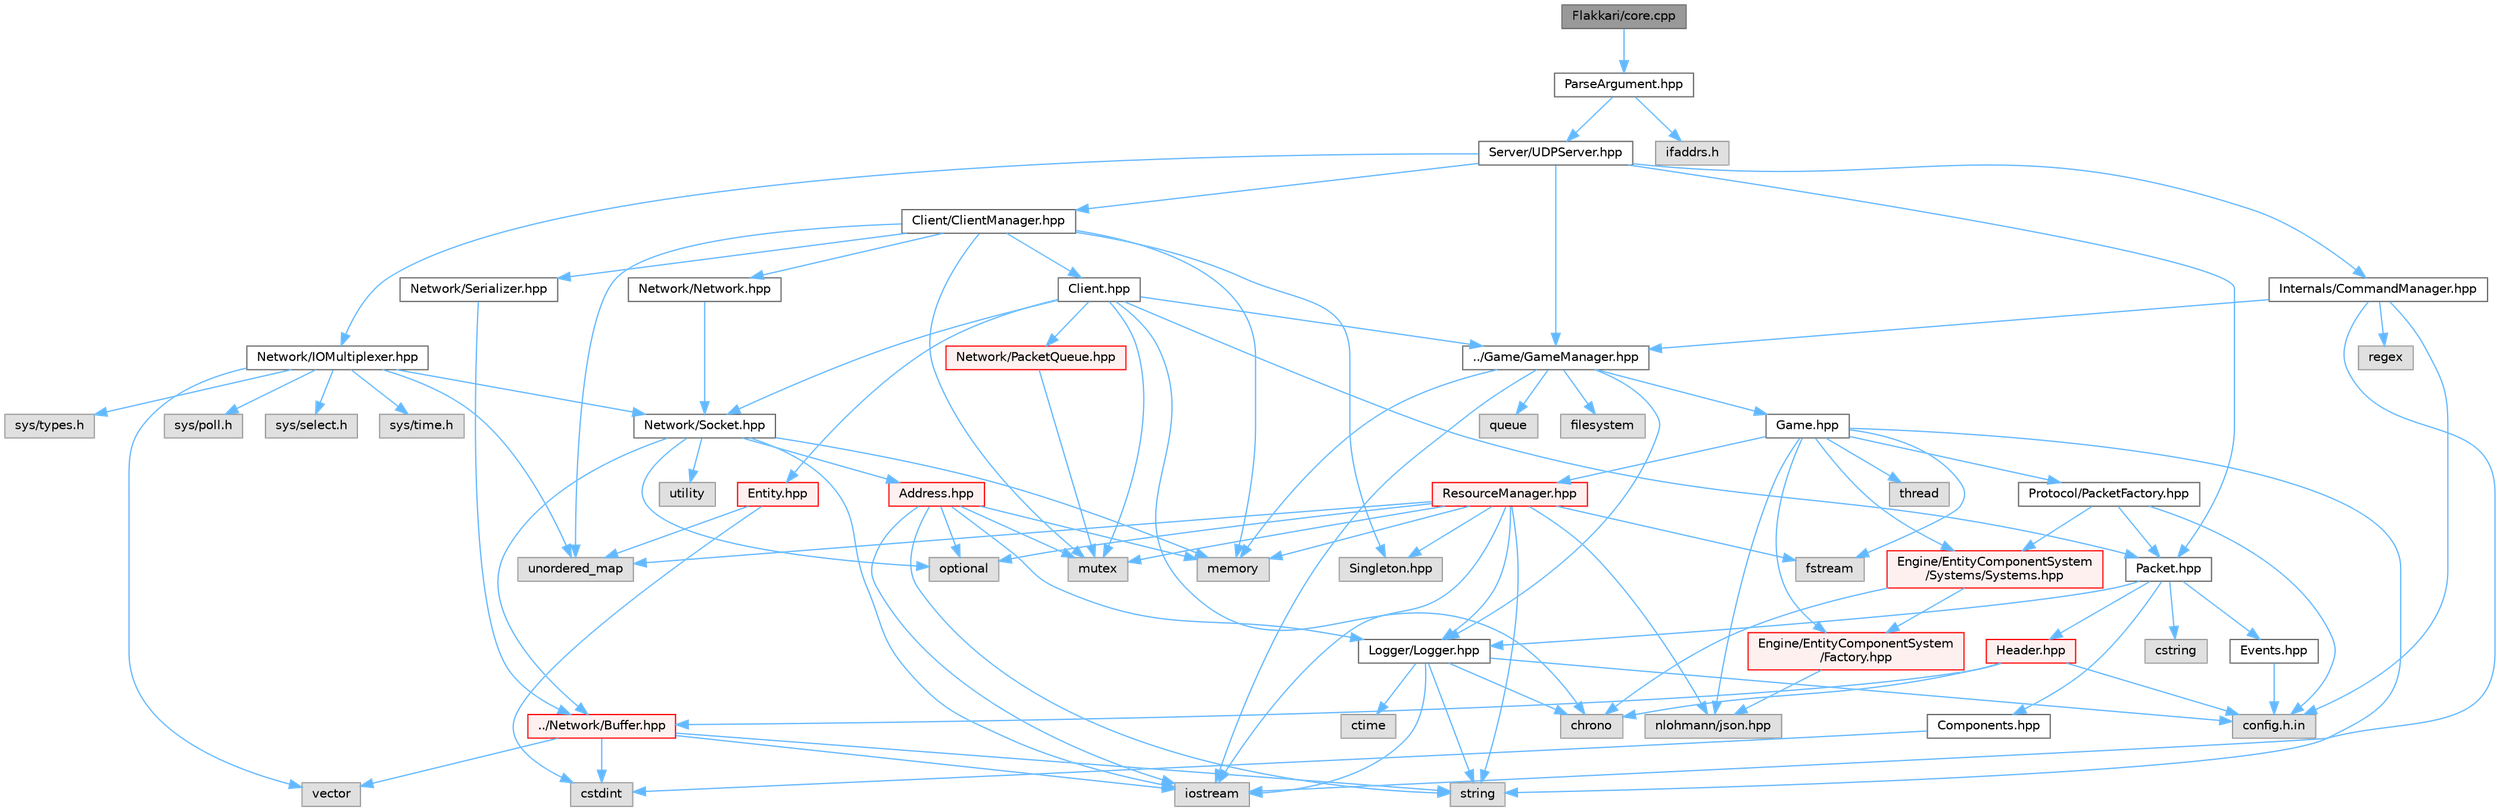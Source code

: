 digraph "Flakkari/core.cpp"
{
 // LATEX_PDF_SIZE
  bgcolor="transparent";
  edge [fontname=Helvetica,fontsize=10,labelfontname=Helvetica,labelfontsize=10];
  node [fontname=Helvetica,fontsize=10,shape=box,height=0.2,width=0.4];
  Node1 [id="Node000001",label="Flakkari/core.cpp",height=0.2,width=0.4,color="gray40", fillcolor="grey60", style="filled", fontcolor="black",tooltip=" "];
  Node1 -> Node2 [id="edge1_Node000001_Node000002",color="steelblue1",style="solid",tooltip=" "];
  Node2 [id="Node000002",label="ParseArgument.hpp",height=0.2,width=0.4,color="grey40", fillcolor="white", style="filled",URL="$d7/d94/ParseArgument_8hpp.html",tooltip=" "];
  Node2 -> Node3 [id="edge2_Node000002_Node000003",color="steelblue1",style="solid",tooltip=" "];
  Node3 [id="Node000003",label="Server/UDPServer.hpp",height=0.2,width=0.4,color="grey40", fillcolor="white", style="filled",URL="$d6/de9/UDPServer_8hpp.html",tooltip=" "];
  Node3 -> Node4 [id="edge3_Node000003_Node000004",color="steelblue1",style="solid",tooltip=" "];
  Node4 [id="Node000004",label="Client/ClientManager.hpp",height=0.2,width=0.4,color="grey40", fillcolor="white", style="filled",URL="$d8/dff/ClientManager_8hpp.html",tooltip=" "];
  Node4 -> Node5 [id="edge4_Node000004_Node000005",color="steelblue1",style="solid",tooltip=" "];
  Node5 [id="Node000005",label="Client.hpp",height=0.2,width=0.4,color="grey40", fillcolor="white", style="filled",URL="$d3/d8e/Client_8hpp.html",tooltip=" "];
  Node5 -> Node6 [id="edge5_Node000005_Node000006",color="steelblue1",style="solid",tooltip=" "];
  Node6 [id="Node000006",label="chrono",height=0.2,width=0.4,color="grey60", fillcolor="#E0E0E0", style="filled",tooltip=" "];
  Node5 -> Node7 [id="edge6_Node000005_Node000007",color="steelblue1",style="solid",tooltip=" "];
  Node7 [id="Node000007",label="mutex",height=0.2,width=0.4,color="grey60", fillcolor="#E0E0E0", style="filled",tooltip=" "];
  Node5 -> Node8 [id="edge7_Node000005_Node000008",color="steelblue1",style="solid",tooltip=" "];
  Node8 [id="Node000008",label="../Game/GameManager.hpp",height=0.2,width=0.4,color="grey40", fillcolor="white", style="filled",URL="$d6/d27/GameManager_8hpp.html",tooltip=" "];
  Node8 -> Node9 [id="edge8_Node000008_Node000009",color="steelblue1",style="solid",tooltip=" "];
  Node9 [id="Node000009",label="filesystem",height=0.2,width=0.4,color="grey60", fillcolor="#E0E0E0", style="filled",tooltip=" "];
  Node8 -> Node10 [id="edge9_Node000008_Node000010",color="steelblue1",style="solid",tooltip=" "];
  Node10 [id="Node000010",label="iostream",height=0.2,width=0.4,color="grey60", fillcolor="#E0E0E0", style="filled",tooltip=" "];
  Node8 -> Node11 [id="edge10_Node000008_Node000011",color="steelblue1",style="solid",tooltip=" "];
  Node11 [id="Node000011",label="memory",height=0.2,width=0.4,color="grey60", fillcolor="#E0E0E0", style="filled",tooltip=" "];
  Node8 -> Node12 [id="edge11_Node000008_Node000012",color="steelblue1",style="solid",tooltip=" "];
  Node12 [id="Node000012",label="queue",height=0.2,width=0.4,color="grey60", fillcolor="#E0E0E0", style="filled",tooltip=" "];
  Node8 -> Node13 [id="edge12_Node000008_Node000013",color="steelblue1",style="solid",tooltip=" "];
  Node13 [id="Node000013",label="Game.hpp",height=0.2,width=0.4,color="grey40", fillcolor="white", style="filled",URL="$d5/d4b/Game_8hpp.html",tooltip=" "];
  Node13 -> Node14 [id="edge13_Node000013_Node000014",color="steelblue1",style="solid",tooltip=" "];
  Node14 [id="Node000014",label="fstream",height=0.2,width=0.4,color="grey60", fillcolor="#E0E0E0", style="filled",tooltip=" "];
  Node13 -> Node15 [id="edge14_Node000013_Node000015",color="steelblue1",style="solid",tooltip=" "];
  Node15 [id="Node000015",label="nlohmann/json.hpp",height=0.2,width=0.4,color="grey60", fillcolor="#E0E0E0", style="filled",tooltip=" "];
  Node13 -> Node16 [id="edge15_Node000013_Node000016",color="steelblue1",style="solid",tooltip=" "];
  Node16 [id="Node000016",label="string",height=0.2,width=0.4,color="grey60", fillcolor="#E0E0E0", style="filled",tooltip=" "];
  Node13 -> Node17 [id="edge16_Node000013_Node000017",color="steelblue1",style="solid",tooltip=" "];
  Node17 [id="Node000017",label="thread",height=0.2,width=0.4,color="grey60", fillcolor="#E0E0E0", style="filled",tooltip=" "];
  Node13 -> Node18 [id="edge17_Node000013_Node000018",color="steelblue1",style="solid",tooltip=" "];
  Node18 [id="Node000018",label="Engine/EntityComponentSystem\l/Factory.hpp",height=0.2,width=0.4,color="red", fillcolor="#FFF0F0", style="filled",URL="$d5/d03/Factory_8hpp.html",tooltip=" "];
  Node18 -> Node15 [id="edge18_Node000018_Node000015",color="steelblue1",style="solid",tooltip=" "];
  Node13 -> Node65 [id="edge19_Node000013_Node000065",color="steelblue1",style="solid",tooltip=" "];
  Node65 [id="Node000065",label="Engine/EntityComponentSystem\l/Systems/Systems.hpp",height=0.2,width=0.4,color="red", fillcolor="#FFF0F0", style="filled",URL="$d8/d3d/Systems_8hpp.html",tooltip=" "];
  Node65 -> Node18 [id="edge20_Node000065_Node000018",color="steelblue1",style="solid",tooltip=" "];
  Node65 -> Node6 [id="edge21_Node000065_Node000006",color="steelblue1",style="solid",tooltip=" "];
  Node13 -> Node67 [id="edge22_Node000013_Node000067",color="steelblue1",style="solid",tooltip=" "];
  Node67 [id="Node000067",label="Protocol/PacketFactory.hpp",height=0.2,width=0.4,color="grey40", fillcolor="white", style="filled",URL="$d7/d61/PacketFactory_8hpp.html",tooltip=" "];
  Node67 -> Node38 [id="edge23_Node000067_Node000038",color="steelblue1",style="solid",tooltip=" "];
  Node38 [id="Node000038",label="config.h.in",height=0.2,width=0.4,color="grey60", fillcolor="#E0E0E0", style="filled",tooltip=" "];
  Node67 -> Node65 [id="edge24_Node000067_Node000065",color="steelblue1",style="solid",tooltip=" "];
  Node67 -> Node68 [id="edge25_Node000067_Node000068",color="steelblue1",style="solid",tooltip=" "];
  Node68 [id="Node000068",label="Packet.hpp",height=0.2,width=0.4,color="grey40", fillcolor="white", style="filled",URL="$db/d1b/Packet_8hpp.html",tooltip=" "];
  Node68 -> Node69 [id="edge26_Node000068_Node000069",color="steelblue1",style="solid",tooltip=" "];
  Node69 [id="Node000069",label="Components.hpp",height=0.2,width=0.4,color="grey40", fillcolor="white", style="filled",URL="$d1/d3b/Components_8hpp.html",tooltip=" "];
  Node69 -> Node22 [id="edge27_Node000069_Node000022",color="steelblue1",style="solid",tooltip=" "];
  Node22 [id="Node000022",label="cstdint",height=0.2,width=0.4,color="grey60", fillcolor="#E0E0E0", style="filled",tooltip=" "];
  Node68 -> Node70 [id="edge28_Node000068_Node000070",color="steelblue1",style="solid",tooltip=" "];
  Node70 [id="Node000070",label="Events.hpp",height=0.2,width=0.4,color="grey40", fillcolor="white", style="filled",URL="$d0/d4e/Events_8hpp.html",tooltip=" "];
  Node70 -> Node38 [id="edge29_Node000070_Node000038",color="steelblue1",style="solid",tooltip=" "];
  Node68 -> Node71 [id="edge30_Node000068_Node000071",color="steelblue1",style="solid",tooltip=" "];
  Node71 [id="Node000071",label="Header.hpp",height=0.2,width=0.4,color="red", fillcolor="#FFF0F0", style="filled",URL="$d4/d64/Header_8hpp.html",tooltip=" "];
  Node71 -> Node38 [id="edge31_Node000071_Node000038",color="steelblue1",style="solid",tooltip=" "];
  Node71 -> Node72 [id="edge32_Node000071_Node000072",color="steelblue1",style="solid",tooltip=" "];
  Node72 [id="Node000072",label="../Network/Buffer.hpp",height=0.2,width=0.4,color="red", fillcolor="#FFF0F0", style="filled",URL="$d8/d36/Buffer_8hpp.html",tooltip=" "];
  Node72 -> Node22 [id="edge33_Node000072_Node000022",color="steelblue1",style="solid",tooltip=" "];
  Node72 -> Node10 [id="edge34_Node000072_Node000010",color="steelblue1",style="solid",tooltip=" "];
  Node72 -> Node16 [id="edge35_Node000072_Node000016",color="steelblue1",style="solid",tooltip=" "];
  Node72 -> Node28 [id="edge36_Node000072_Node000028",color="steelblue1",style="solid",tooltip=" "];
  Node28 [id="Node000028",label="vector",height=0.2,width=0.4,color="grey60", fillcolor="#E0E0E0", style="filled",tooltip=" "];
  Node71 -> Node6 [id="edge37_Node000071_Node000006",color="steelblue1",style="solid",tooltip=" "];
  Node68 -> Node74 [id="edge38_Node000068_Node000074",color="steelblue1",style="solid",tooltip=" "];
  Node74 [id="Node000074",label="Logger/Logger.hpp",height=0.2,width=0.4,color="grey40", fillcolor="white", style="filled",URL="$d9/d11/Logger_8hpp.html",tooltip=" "];
  Node74 -> Node38 [id="edge39_Node000074_Node000038",color="steelblue1",style="solid",tooltip=" "];
  Node74 -> Node6 [id="edge40_Node000074_Node000006",color="steelblue1",style="solid",tooltip=" "];
  Node74 -> Node75 [id="edge41_Node000074_Node000075",color="steelblue1",style="solid",tooltip=" "];
  Node75 [id="Node000075",label="ctime",height=0.2,width=0.4,color="grey60", fillcolor="#E0E0E0", style="filled",tooltip=" "];
  Node74 -> Node10 [id="edge42_Node000074_Node000010",color="steelblue1",style="solid",tooltip=" "];
  Node74 -> Node16 [id="edge43_Node000074_Node000016",color="steelblue1",style="solid",tooltip=" "];
  Node68 -> Node56 [id="edge44_Node000068_Node000056",color="steelblue1",style="solid",tooltip=" "];
  Node56 [id="Node000056",label="cstring",height=0.2,width=0.4,color="grey60", fillcolor="#E0E0E0", style="filled",tooltip=" "];
  Node13 -> Node76 [id="edge45_Node000013_Node000076",color="steelblue1",style="solid",tooltip=" "];
  Node76 [id="Node000076",label="ResourceManager.hpp",height=0.2,width=0.4,color="red", fillcolor="#FFF0F0", style="filled",URL="$db/d16/ResourceManager_8hpp.html",tooltip=" "];
  Node76 -> Node77 [id="edge46_Node000076_Node000077",color="steelblue1",style="solid",tooltip=" "];
  Node77 [id="Node000077",label="Singleton.hpp",height=0.2,width=0.4,color="grey60", fillcolor="#E0E0E0", style="filled",tooltip=" "];
  Node76 -> Node14 [id="edge47_Node000076_Node000014",color="steelblue1",style="solid",tooltip=" "];
  Node76 -> Node10 [id="edge48_Node000076_Node000010",color="steelblue1",style="solid",tooltip=" "];
  Node76 -> Node11 [id="edge49_Node000076_Node000011",color="steelblue1",style="solid",tooltip=" "];
  Node76 -> Node7 [id="edge50_Node000076_Node000007",color="steelblue1",style="solid",tooltip=" "];
  Node76 -> Node15 [id="edge51_Node000076_Node000015",color="steelblue1",style="solid",tooltip=" "];
  Node76 -> Node26 [id="edge52_Node000076_Node000026",color="steelblue1",style="solid",tooltip=" "];
  Node26 [id="Node000026",label="optional",height=0.2,width=0.4,color="grey60", fillcolor="#E0E0E0", style="filled",tooltip=" "];
  Node76 -> Node16 [id="edge53_Node000076_Node000016",color="steelblue1",style="solid",tooltip=" "];
  Node76 -> Node23 [id="edge54_Node000076_Node000023",color="steelblue1",style="solid",tooltip=" "];
  Node23 [id="Node000023",label="unordered_map",height=0.2,width=0.4,color="grey60", fillcolor="#E0E0E0", style="filled",tooltip=" "];
  Node76 -> Node74 [id="edge55_Node000076_Node000074",color="steelblue1",style="solid",tooltip=" "];
  Node8 -> Node74 [id="edge56_Node000008_Node000074",color="steelblue1",style="solid",tooltip=" "];
  Node5 -> Node20 [id="edge57_Node000005_Node000020",color="steelblue1",style="solid",tooltip=" "];
  Node20 [id="Node000020",label="Entity.hpp",height=0.2,width=0.4,color="red", fillcolor="#FFF0F0", style="filled",URL="$de/da6/Entity_8hpp.html",tooltip=" "];
  Node20 -> Node22 [id="edge58_Node000020_Node000022",color="steelblue1",style="solid",tooltip=" "];
  Node20 -> Node23 [id="edge59_Node000020_Node000023",color="steelblue1",style="solid",tooltip=" "];
  Node5 -> Node79 [id="edge60_Node000005_Node000079",color="steelblue1",style="solid",tooltip=" "];
  Node79 [id="Node000079",label="Network/PacketQueue.hpp",height=0.2,width=0.4,color="red", fillcolor="#FFF0F0", style="filled",URL="$d3/dd3/PacketQueue_8hpp.html",tooltip=" "];
  Node79 -> Node7 [id="edge61_Node000079_Node000007",color="steelblue1",style="solid",tooltip=" "];
  Node5 -> Node81 [id="edge62_Node000005_Node000081",color="steelblue1",style="solid",tooltip=" "];
  Node81 [id="Node000081",label="Network/Socket.hpp",height=0.2,width=0.4,color="grey40", fillcolor="white", style="filled",URL="$dd/df5/Socket_8hpp.html",tooltip=" "];
  Node81 -> Node82 [id="edge63_Node000081_Node000082",color="steelblue1",style="solid",tooltip=" "];
  Node82 [id="Node000082",label="Address.hpp",height=0.2,width=0.4,color="red", fillcolor="#FFF0F0", style="filled",URL="$d4/d47/Address_8hpp.html",tooltip=" "];
  Node82 -> Node10 [id="edge64_Node000082_Node000010",color="steelblue1",style="solid",tooltip=" "];
  Node82 -> Node11 [id="edge65_Node000082_Node000011",color="steelblue1",style="solid",tooltip=" "];
  Node82 -> Node7 [id="edge66_Node000082_Node000007",color="steelblue1",style="solid",tooltip=" "];
  Node82 -> Node26 [id="edge67_Node000082_Node000026",color="steelblue1",style="solid",tooltip=" "];
  Node82 -> Node16 [id="edge68_Node000082_Node000016",color="steelblue1",style="solid",tooltip=" "];
  Node82 -> Node74 [id="edge69_Node000082_Node000074",color="steelblue1",style="solid",tooltip=" "];
  Node81 -> Node72 [id="edge70_Node000081_Node000072",color="steelblue1",style="solid",tooltip=" "];
  Node81 -> Node10 [id="edge71_Node000081_Node000010",color="steelblue1",style="solid",tooltip=" "];
  Node81 -> Node11 [id="edge72_Node000081_Node000011",color="steelblue1",style="solid",tooltip=" "];
  Node81 -> Node26 [id="edge73_Node000081_Node000026",color="steelblue1",style="solid",tooltip=" "];
  Node81 -> Node85 [id="edge74_Node000081_Node000085",color="steelblue1",style="solid",tooltip=" "];
  Node85 [id="Node000085",label="utility",height=0.2,width=0.4,color="grey60", fillcolor="#E0E0E0", style="filled",tooltip=" "];
  Node5 -> Node68 [id="edge75_Node000005_Node000068",color="steelblue1",style="solid",tooltip=" "];
  Node4 -> Node86 [id="edge76_Node000004_Node000086",color="steelblue1",style="solid",tooltip=" "];
  Node86 [id="Node000086",label="Network/Network.hpp",height=0.2,width=0.4,color="grey40", fillcolor="white", style="filled",URL="$da/d02/Network_8hpp.html",tooltip=" "];
  Node86 -> Node81 [id="edge77_Node000086_Node000081",color="steelblue1",style="solid",tooltip=" "];
  Node4 -> Node87 [id="edge78_Node000004_Node000087",color="steelblue1",style="solid",tooltip=" "];
  Node87 [id="Node000087",label="Network/Serializer.hpp",height=0.2,width=0.4,color="grey40", fillcolor="white", style="filled",URL="$d5/dcc/Serializer_8hpp.html",tooltip=" "];
  Node87 -> Node72 [id="edge79_Node000087_Node000072",color="steelblue1",style="solid",tooltip=" "];
  Node4 -> Node77 [id="edge80_Node000004_Node000077",color="steelblue1",style="solid",tooltip=" "];
  Node4 -> Node11 [id="edge81_Node000004_Node000011",color="steelblue1",style="solid",tooltip=" "];
  Node4 -> Node7 [id="edge82_Node000004_Node000007",color="steelblue1",style="solid",tooltip=" "];
  Node4 -> Node23 [id="edge83_Node000004_Node000023",color="steelblue1",style="solid",tooltip=" "];
  Node3 -> Node8 [id="edge84_Node000003_Node000008",color="steelblue1",style="solid",tooltip=" "];
  Node3 -> Node88 [id="edge85_Node000003_Node000088",color="steelblue1",style="solid",tooltip=" "];
  Node88 [id="Node000088",label="Internals/CommandManager.hpp",height=0.2,width=0.4,color="grey40", fillcolor="white", style="filled",URL="$d9/dae/CommandManager_8hpp.html",tooltip=" "];
  Node88 -> Node10 [id="edge86_Node000088_Node000010",color="steelblue1",style="solid",tooltip=" "];
  Node88 -> Node89 [id="edge87_Node000088_Node000089",color="steelblue1",style="solid",tooltip=" "];
  Node89 [id="Node000089",label="regex",height=0.2,width=0.4,color="grey60", fillcolor="#E0E0E0", style="filled",tooltip=" "];
  Node88 -> Node8 [id="edge88_Node000088_Node000008",color="steelblue1",style="solid",tooltip=" "];
  Node88 -> Node38 [id="edge89_Node000088_Node000038",color="steelblue1",style="solid",tooltip=" "];
  Node3 -> Node90 [id="edge90_Node000003_Node000090",color="steelblue1",style="solid",tooltip=" "];
  Node90 [id="Node000090",label="Network/IOMultiplexer.hpp",height=0.2,width=0.4,color="grey40", fillcolor="white", style="filled",URL="$d5/d63/IOMultiplexer_8hpp.html",tooltip=" "];
  Node90 -> Node81 [id="edge91_Node000090_Node000081",color="steelblue1",style="solid",tooltip=" "];
  Node90 -> Node23 [id="edge92_Node000090_Node000023",color="steelblue1",style="solid",tooltip=" "];
  Node90 -> Node28 [id="edge93_Node000090_Node000028",color="steelblue1",style="solid",tooltip=" "];
  Node90 -> Node91 [id="edge94_Node000090_Node000091",color="steelblue1",style="solid",tooltip=" "];
  Node91 [id="Node000091",label="sys/select.h",height=0.2,width=0.4,color="grey60", fillcolor="#E0E0E0", style="filled",tooltip=" "];
  Node90 -> Node92 [id="edge95_Node000090_Node000092",color="steelblue1",style="solid",tooltip=" "];
  Node92 [id="Node000092",label="sys/time.h",height=0.2,width=0.4,color="grey60", fillcolor="#E0E0E0", style="filled",tooltip=" "];
  Node90 -> Node93 [id="edge96_Node000090_Node000093",color="steelblue1",style="solid",tooltip=" "];
  Node93 [id="Node000093",label="sys/types.h",height=0.2,width=0.4,color="grey60", fillcolor="#E0E0E0", style="filled",tooltip=" "];
  Node90 -> Node94 [id="edge97_Node000090_Node000094",color="steelblue1",style="solid",tooltip=" "];
  Node94 [id="Node000094",label="sys/poll.h",height=0.2,width=0.4,color="grey60", fillcolor="#E0E0E0", style="filled",tooltip=" "];
  Node3 -> Node68 [id="edge98_Node000003_Node000068",color="steelblue1",style="solid",tooltip=" "];
  Node2 -> Node95 [id="edge99_Node000002_Node000095",color="steelblue1",style="solid",tooltip=" "];
  Node95 [id="Node000095",label="ifaddrs.h",height=0.2,width=0.4,color="grey60", fillcolor="#E0E0E0", style="filled",tooltip=" "];
}
